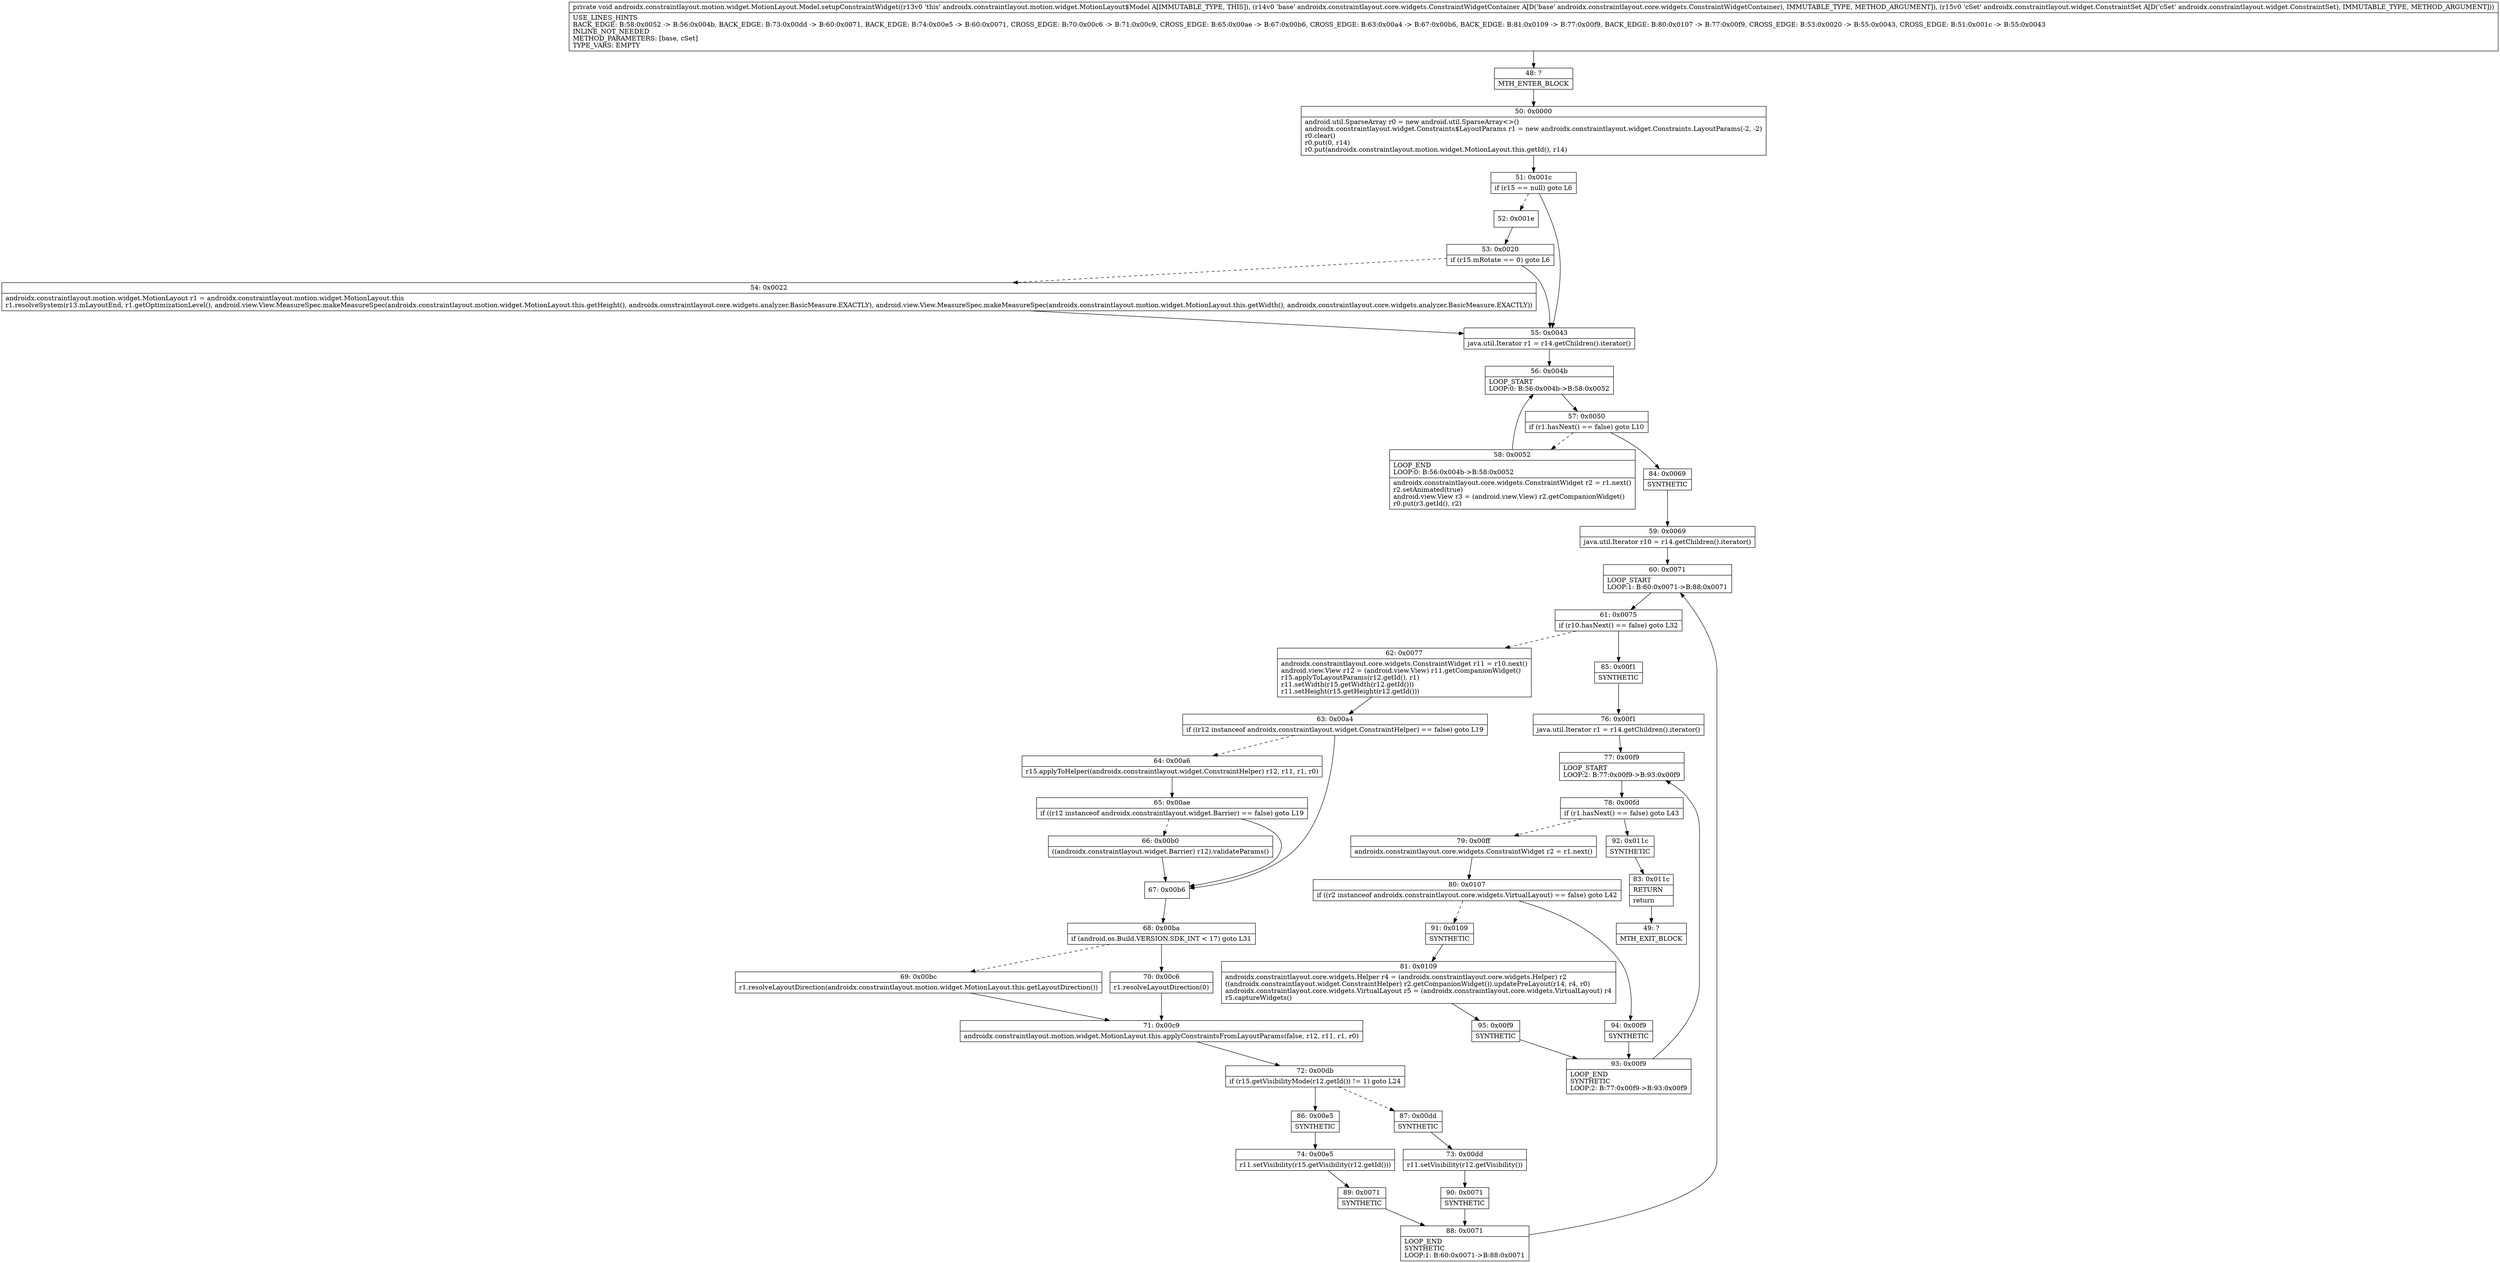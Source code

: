 digraph "CFG forandroidx.constraintlayout.motion.widget.MotionLayout.Model.setupConstraintWidget(Landroidx\/constraintlayout\/core\/widgets\/ConstraintWidgetContainer;Landroidx\/constraintlayout\/widget\/ConstraintSet;)V" {
Node_48 [shape=record,label="{48\:\ ?|MTH_ENTER_BLOCK\l}"];
Node_50 [shape=record,label="{50\:\ 0x0000|android.util.SparseArray r0 = new android.util.SparseArray\<\>()\landroidx.constraintlayout.widget.Constraints$LayoutParams r1 = new androidx.constraintlayout.widget.Constraints.LayoutParams(\-2, \-2)\lr0.clear()\lr0.put(0, r14)\lr0.put(androidx.constraintlayout.motion.widget.MotionLayout.this.getId(), r14)\l}"];
Node_51 [shape=record,label="{51\:\ 0x001c|if (r15 == null) goto L6\l}"];
Node_52 [shape=record,label="{52\:\ 0x001e}"];
Node_53 [shape=record,label="{53\:\ 0x0020|if (r15.mRotate == 0) goto L6\l}"];
Node_54 [shape=record,label="{54\:\ 0x0022|androidx.constraintlayout.motion.widget.MotionLayout r1 = androidx.constraintlayout.motion.widget.MotionLayout.this\lr1.resolveSystem(r13.mLayoutEnd, r1.getOptimizationLevel(), android.view.View.MeasureSpec.makeMeasureSpec(androidx.constraintlayout.motion.widget.MotionLayout.this.getHeight(), androidx.constraintlayout.core.widgets.analyzer.BasicMeasure.EXACTLY), android.view.View.MeasureSpec.makeMeasureSpec(androidx.constraintlayout.motion.widget.MotionLayout.this.getWidth(), androidx.constraintlayout.core.widgets.analyzer.BasicMeasure.EXACTLY))\l}"];
Node_55 [shape=record,label="{55\:\ 0x0043|java.util.Iterator r1 = r14.getChildren().iterator()\l}"];
Node_56 [shape=record,label="{56\:\ 0x004b|LOOP_START\lLOOP:0: B:56:0x004b\-\>B:58:0x0052\l}"];
Node_57 [shape=record,label="{57\:\ 0x0050|if (r1.hasNext() == false) goto L10\l}"];
Node_58 [shape=record,label="{58\:\ 0x0052|LOOP_END\lLOOP:0: B:56:0x004b\-\>B:58:0x0052\l|androidx.constraintlayout.core.widgets.ConstraintWidget r2 = r1.next()\lr2.setAnimated(true)\landroid.view.View r3 = (android.view.View) r2.getCompanionWidget()\lr0.put(r3.getId(), r2)\l}"];
Node_84 [shape=record,label="{84\:\ 0x0069|SYNTHETIC\l}"];
Node_59 [shape=record,label="{59\:\ 0x0069|java.util.Iterator r10 = r14.getChildren().iterator()\l}"];
Node_60 [shape=record,label="{60\:\ 0x0071|LOOP_START\lLOOP:1: B:60:0x0071\-\>B:88:0x0071\l}"];
Node_61 [shape=record,label="{61\:\ 0x0075|if (r10.hasNext() == false) goto L32\l}"];
Node_62 [shape=record,label="{62\:\ 0x0077|androidx.constraintlayout.core.widgets.ConstraintWidget r11 = r10.next()\landroid.view.View r12 = (android.view.View) r11.getCompanionWidget()\lr15.applyToLayoutParams(r12.getId(), r1)\lr11.setWidth(r15.getWidth(r12.getId()))\lr11.setHeight(r15.getHeight(r12.getId()))\l}"];
Node_63 [shape=record,label="{63\:\ 0x00a4|if ((r12 instanceof androidx.constraintlayout.widget.ConstraintHelper) == false) goto L19\l}"];
Node_64 [shape=record,label="{64\:\ 0x00a6|r15.applyToHelper((androidx.constraintlayout.widget.ConstraintHelper) r12, r11, r1, r0)\l}"];
Node_65 [shape=record,label="{65\:\ 0x00ae|if ((r12 instanceof androidx.constraintlayout.widget.Barrier) == false) goto L19\l}"];
Node_66 [shape=record,label="{66\:\ 0x00b0|((androidx.constraintlayout.widget.Barrier) r12).validateParams()\l}"];
Node_67 [shape=record,label="{67\:\ 0x00b6}"];
Node_68 [shape=record,label="{68\:\ 0x00ba|if (android.os.Build.VERSION.SDK_INT \< 17) goto L31\l}"];
Node_69 [shape=record,label="{69\:\ 0x00bc|r1.resolveLayoutDirection(androidx.constraintlayout.motion.widget.MotionLayout.this.getLayoutDirection())\l}"];
Node_71 [shape=record,label="{71\:\ 0x00c9|androidx.constraintlayout.motion.widget.MotionLayout.this.applyConstraintsFromLayoutParams(false, r12, r11, r1, r0)\l}"];
Node_72 [shape=record,label="{72\:\ 0x00db|if (r15.getVisibilityMode(r12.getId()) != 1) goto L24\l}"];
Node_86 [shape=record,label="{86\:\ 0x00e5|SYNTHETIC\l}"];
Node_74 [shape=record,label="{74\:\ 0x00e5|r11.setVisibility(r15.getVisibility(r12.getId()))\l}"];
Node_89 [shape=record,label="{89\:\ 0x0071|SYNTHETIC\l}"];
Node_88 [shape=record,label="{88\:\ 0x0071|LOOP_END\lSYNTHETIC\lLOOP:1: B:60:0x0071\-\>B:88:0x0071\l}"];
Node_87 [shape=record,label="{87\:\ 0x00dd|SYNTHETIC\l}"];
Node_73 [shape=record,label="{73\:\ 0x00dd|r11.setVisibility(r12.getVisibility())\l}"];
Node_90 [shape=record,label="{90\:\ 0x0071|SYNTHETIC\l}"];
Node_70 [shape=record,label="{70\:\ 0x00c6|r1.resolveLayoutDirection(0)\l}"];
Node_85 [shape=record,label="{85\:\ 0x00f1|SYNTHETIC\l}"];
Node_76 [shape=record,label="{76\:\ 0x00f1|java.util.Iterator r1 = r14.getChildren().iterator()\l}"];
Node_77 [shape=record,label="{77\:\ 0x00f9|LOOP_START\lLOOP:2: B:77:0x00f9\-\>B:93:0x00f9\l}"];
Node_78 [shape=record,label="{78\:\ 0x00fd|if (r1.hasNext() == false) goto L43\l}"];
Node_79 [shape=record,label="{79\:\ 0x00ff|androidx.constraintlayout.core.widgets.ConstraintWidget r2 = r1.next()\l}"];
Node_80 [shape=record,label="{80\:\ 0x0107|if ((r2 instanceof androidx.constraintlayout.core.widgets.VirtualLayout) == false) goto L42\l}"];
Node_91 [shape=record,label="{91\:\ 0x0109|SYNTHETIC\l}"];
Node_81 [shape=record,label="{81\:\ 0x0109|androidx.constraintlayout.core.widgets.Helper r4 = (androidx.constraintlayout.core.widgets.Helper) r2\l((androidx.constraintlayout.widget.ConstraintHelper) r2.getCompanionWidget()).updatePreLayout(r14, r4, r0)\landroidx.constraintlayout.core.widgets.VirtualLayout r5 = (androidx.constraintlayout.core.widgets.VirtualLayout) r4\lr5.captureWidgets()\l}"];
Node_95 [shape=record,label="{95\:\ 0x00f9|SYNTHETIC\l}"];
Node_93 [shape=record,label="{93\:\ 0x00f9|LOOP_END\lSYNTHETIC\lLOOP:2: B:77:0x00f9\-\>B:93:0x00f9\l}"];
Node_94 [shape=record,label="{94\:\ 0x00f9|SYNTHETIC\l}"];
Node_92 [shape=record,label="{92\:\ 0x011c|SYNTHETIC\l}"];
Node_83 [shape=record,label="{83\:\ 0x011c|RETURN\l|return\l}"];
Node_49 [shape=record,label="{49\:\ ?|MTH_EXIT_BLOCK\l}"];
MethodNode[shape=record,label="{private void androidx.constraintlayout.motion.widget.MotionLayout.Model.setupConstraintWidget((r13v0 'this' androidx.constraintlayout.motion.widget.MotionLayout$Model A[IMMUTABLE_TYPE, THIS]), (r14v0 'base' androidx.constraintlayout.core.widgets.ConstraintWidgetContainer A[D('base' androidx.constraintlayout.core.widgets.ConstraintWidgetContainer), IMMUTABLE_TYPE, METHOD_ARGUMENT]), (r15v0 'cSet' androidx.constraintlayout.widget.ConstraintSet A[D('cSet' androidx.constraintlayout.widget.ConstraintSet), IMMUTABLE_TYPE, METHOD_ARGUMENT]))  | USE_LINES_HINTS\lBACK_EDGE: B:58:0x0052 \-\> B:56:0x004b, BACK_EDGE: B:73:0x00dd \-\> B:60:0x0071, BACK_EDGE: B:74:0x00e5 \-\> B:60:0x0071, CROSS_EDGE: B:70:0x00c6 \-\> B:71:0x00c9, CROSS_EDGE: B:65:0x00ae \-\> B:67:0x00b6, CROSS_EDGE: B:63:0x00a4 \-\> B:67:0x00b6, BACK_EDGE: B:81:0x0109 \-\> B:77:0x00f9, BACK_EDGE: B:80:0x0107 \-\> B:77:0x00f9, CROSS_EDGE: B:53:0x0020 \-\> B:55:0x0043, CROSS_EDGE: B:51:0x001c \-\> B:55:0x0043\lINLINE_NOT_NEEDED\lMETHOD_PARAMETERS: [base, cSet]\lTYPE_VARS: EMPTY\l}"];
MethodNode -> Node_48;Node_48 -> Node_50;
Node_50 -> Node_51;
Node_51 -> Node_52[style=dashed];
Node_51 -> Node_55;
Node_52 -> Node_53;
Node_53 -> Node_54[style=dashed];
Node_53 -> Node_55;
Node_54 -> Node_55;
Node_55 -> Node_56;
Node_56 -> Node_57;
Node_57 -> Node_58[style=dashed];
Node_57 -> Node_84;
Node_58 -> Node_56;
Node_84 -> Node_59;
Node_59 -> Node_60;
Node_60 -> Node_61;
Node_61 -> Node_62[style=dashed];
Node_61 -> Node_85;
Node_62 -> Node_63;
Node_63 -> Node_64[style=dashed];
Node_63 -> Node_67;
Node_64 -> Node_65;
Node_65 -> Node_66[style=dashed];
Node_65 -> Node_67;
Node_66 -> Node_67;
Node_67 -> Node_68;
Node_68 -> Node_69[style=dashed];
Node_68 -> Node_70;
Node_69 -> Node_71;
Node_71 -> Node_72;
Node_72 -> Node_86;
Node_72 -> Node_87[style=dashed];
Node_86 -> Node_74;
Node_74 -> Node_89;
Node_89 -> Node_88;
Node_88 -> Node_60;
Node_87 -> Node_73;
Node_73 -> Node_90;
Node_90 -> Node_88;
Node_70 -> Node_71;
Node_85 -> Node_76;
Node_76 -> Node_77;
Node_77 -> Node_78;
Node_78 -> Node_79[style=dashed];
Node_78 -> Node_92;
Node_79 -> Node_80;
Node_80 -> Node_91[style=dashed];
Node_80 -> Node_94;
Node_91 -> Node_81;
Node_81 -> Node_95;
Node_95 -> Node_93;
Node_93 -> Node_77;
Node_94 -> Node_93;
Node_92 -> Node_83;
Node_83 -> Node_49;
}

